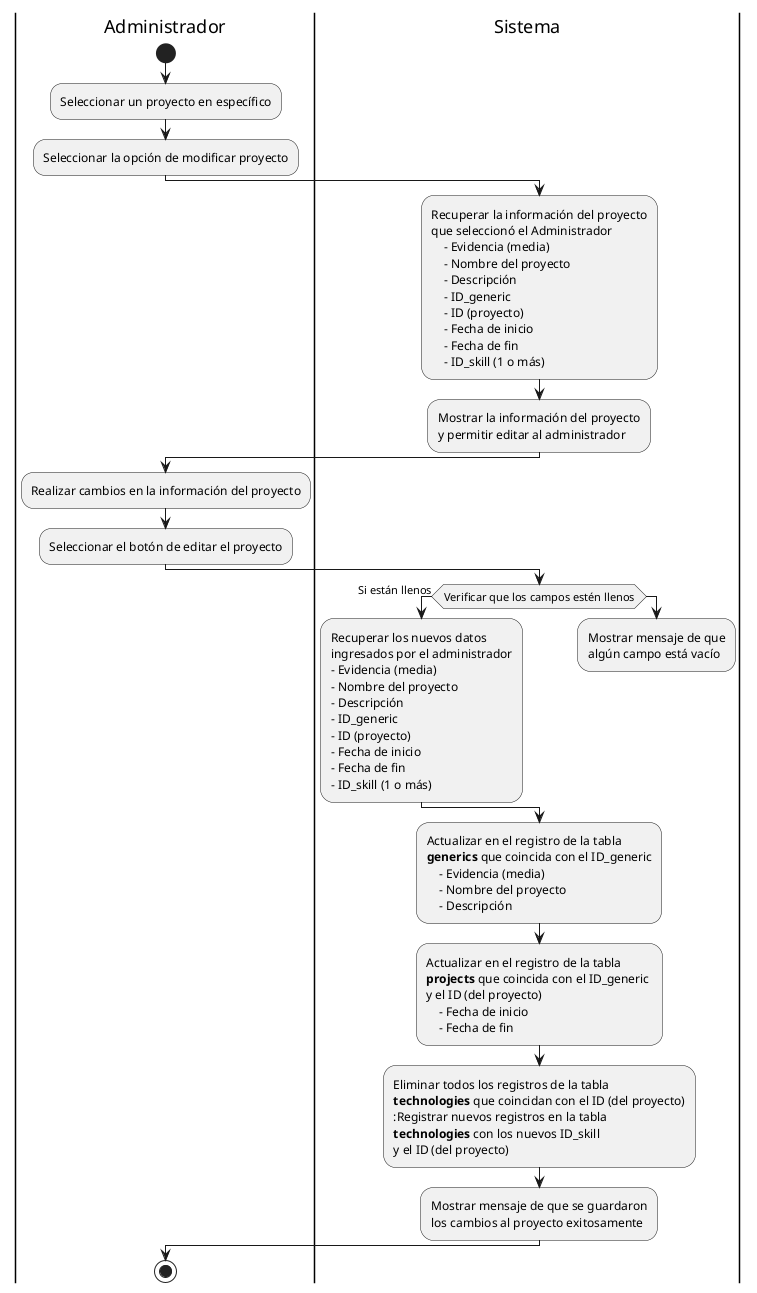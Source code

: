 @startuml 

|Administrador|
start
:Seleccionar un proyecto en específico;
:Seleccionar la opción de modificar proyecto;

|Sistema|
:Recuperar la información del proyecto 
que seleccionó el Administrador
    - Evidencia (media)
    - Nombre del proyecto
    - Descripción
    - ID_generic
    - ID (proyecto)
    - Fecha de inicio
    - Fecha de fin
    - ID_skill (1 o más);

:Mostrar la información del proyecto 
y permitir editar al administrador;

|Administrador|
:Realizar cambios en la información del proyecto;
:Seleccionar el botón de editar el proyecto;

|Sistema|
if (Verificar que los campos estén llenos) then (Si están llenos)
    :Recuperar los nuevos datos 
    ingresados por el administrador
    - Evidencia (media)
    - Nombre del proyecto
    - Descripción
    - ID_generic
    - ID (proyecto)
    - Fecha de inicio
    - Fecha de fin
    - ID_skill (1 o más);
else 
    :Mostrar mensaje de que 
    algún campo está vacío;
    detach
endif

:Actualizar en el registro de la tabla 
**generics** que coincida con el ID_generic
    - Evidencia (media)
    - Nombre del proyecto
    - Descripción;
:Actualizar en el registro de la tabla 
**projects** que coincida con el ID_generic 
y el ID (del proyecto)
    - Fecha de inicio
    - Fecha de fin;
:Eliminar todos los registros de la tabla 
**technologies** que coincidan con el ID (del proyecto)
:Registrar nuevos registros en la tabla 
**technologies** con los nuevos ID_skill 
y el ID (del proyecto);
:Mostrar mensaje de que se guardaron
los cambios al proyecto exitosamente;

|Administrador|
stop 

@enduml 
